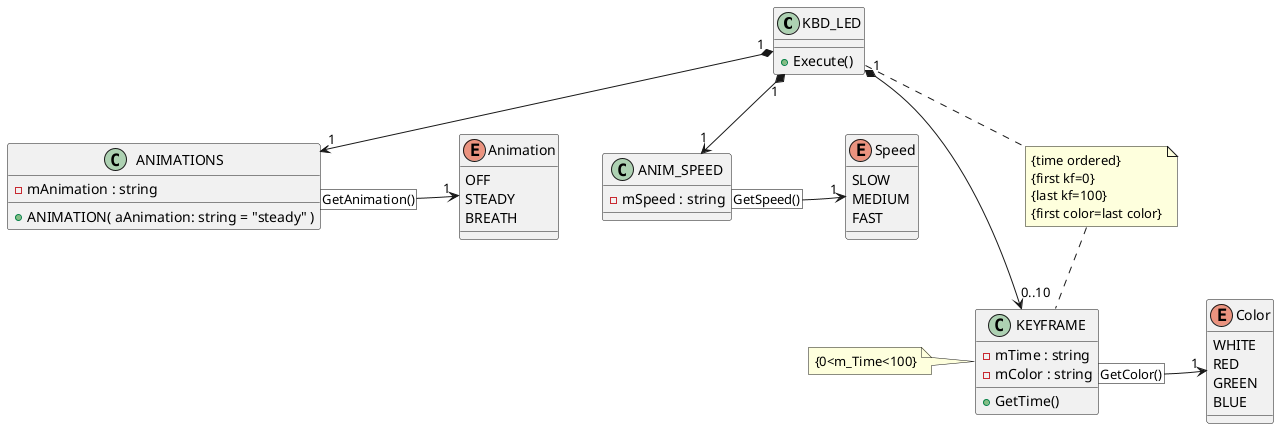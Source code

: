 @startuml classes
    class KBD_LED
    {
        +Execute()
    }

    enum Color
    {
        WHITE
        RED
        GREEN
        BLUE
    }


    /'class COLORS
    {
        -m_List : string
        +COLORS( aList : string )
        +GetList()
    }
    note left of COLORS::aList
        def="white"
    end note
    COLORS "1" ..> "1..*" Color'/

    class ANIMATIONS
    {
        -mAnimation : string
        +ANIMATION( aAnimation: string = "steady" )
        '+GetAnimation()
    }

        enum Animation
    {
        OFF
        STEADY
        BREATH
    }

    ANIMATIONS [GetAnimation()] -> "1" Animation

    enum Speed
    {
        SLOW
        MEDIUM
        FAST
    }

    class ANIM_SPEED
    {
        -mSpeed : string
        '+GetSpeed()
    }

    ANIM_SPEED [GetSpeed()] -> "1" Speed

    class KEYFRAME
    {
        -mTime : string
        -mColor : string
        +GetTime()
        '+GetColor()
    }
    note left :{0<m_Time<100}
    note as N1
        {time ordered}
        {first kf=0}
        {last kf=100}
        {first color=last color}
    end note

    KEYFRAME [GetColor()] -> "1" Color

    KBD_LED .. N1
    N1 .. KEYFRAME

    'KBD_LED "1" *--> "1" COLORS
    KBD_LED "1" *--> "1" ANIMATIONS
    KBD_LED "1" *--> "1" ANIM_SPEED
    KBD_LED "1" *--> "0..10" KEYFRAME

@enduml